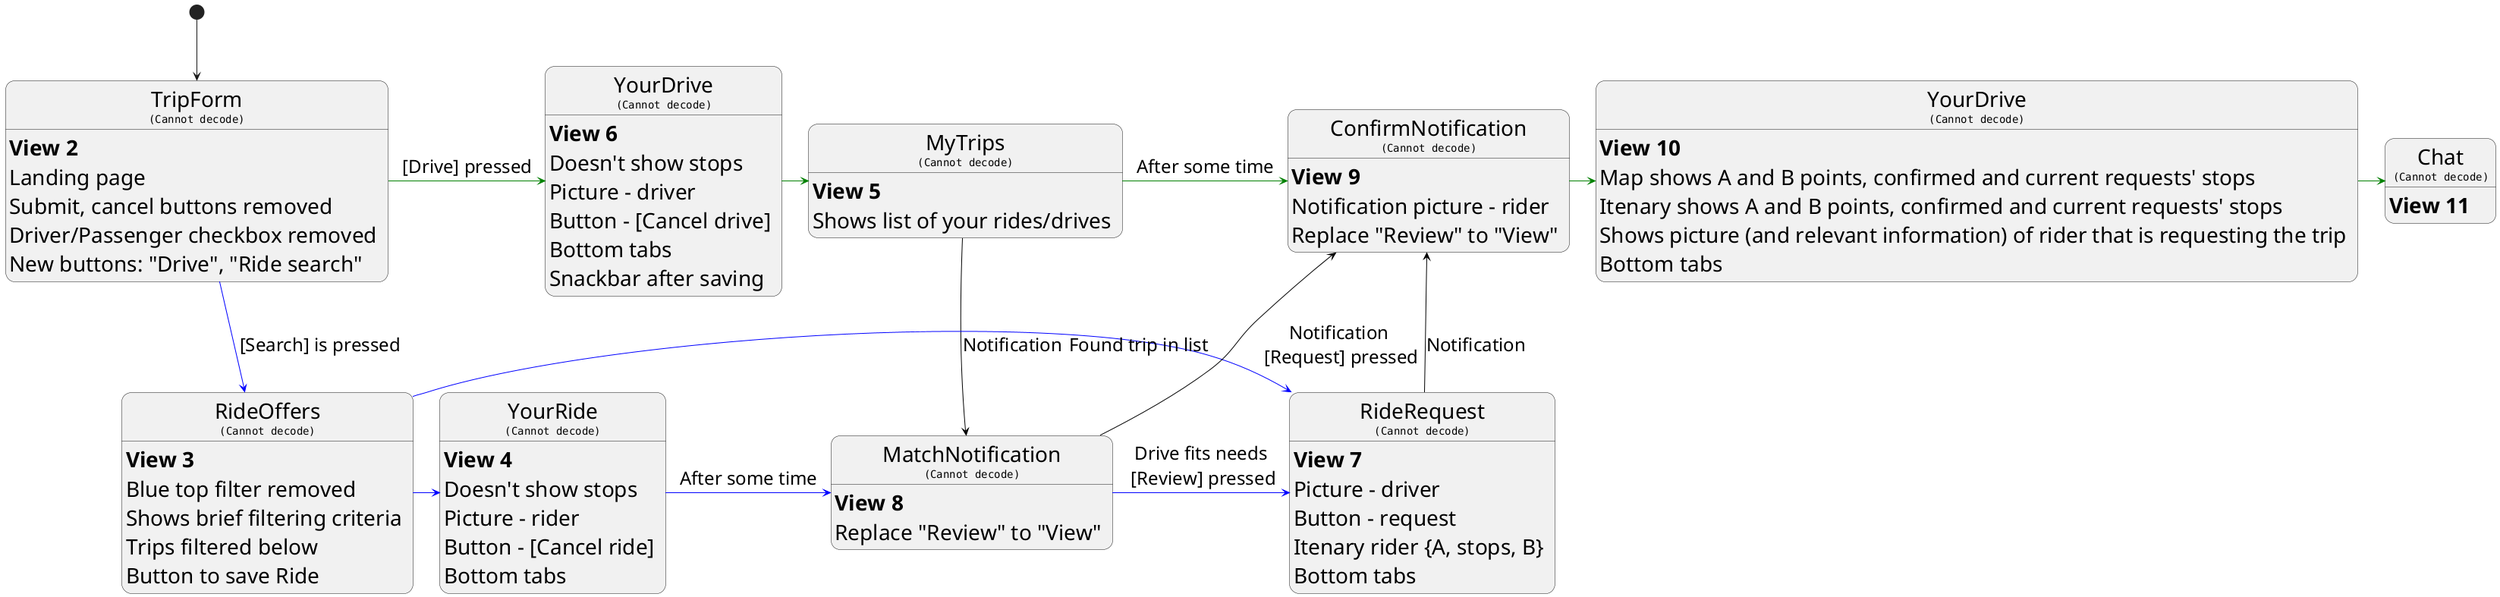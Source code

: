 @startuml

/'
 Rider - blue
 Driver - green
'/

skinparam state {
  FontSize 28
  AttributeFontSize 28
  ArrowFontSize 24
}

state "TripForm\n<img:TripForm.png>" as TripForm
TripForm: <b>View 2</b>
TripForm: Landing page
TripForm: Submit, cancel buttons removed
TripForm: Driver/Passenger checkbox removed
TripForm: New buttons: "Drive", "Ride search"

state "RideOffers\n<img:RideOffers.png>" as RideOffers
RideOffers: <b>View 3</b>
RideOffers: Blue top filter removed
RideOffers: Shows brief filtering criteria
RideOffers: Trips filtered below
RideOffers: Button to save Ride

state "YourRide\n<img:YourRide.png>" as YourRide
YourRide: <b>View 4</b>
YourRide: Doesn't show stops
YourRide: Picture - rider
YourRide: Button - [Cancel ride]
YourRide: Bottom tabs

state "MyTrips\n<img:Blank.png>" as MyTrips
MyTrips: <b>View 5</b>
MyTrips: Shows list of your rides/drives

state "YourDrive\n<img:YourDrive.png>" as YourDrive
YourDrive: <b>View 6</b>
YourDrive: Doesn't show stops
YourDrive: Picture - driver
YourDrive: Button - [Cancel drive]
YourDrive: Bottom tabs
YourDrive: Snackbar after saving

state "RideRequest\n<img:RideRequest.png>" as RideRequest
RideRequest: <b>View 7</b>
RideRequest: Picture - driver
RideRequest: Button - request
RideRequest: Itenary rider {A, stops, B}
RideRequest: Bottom tabs

state "MatchNotification\n<img:MatchNotification.png>" as MatchNotification
MatchNotification: <b>View 8</b>
MatchNotification: Replace "Review" to "View"

state "ConfirmNotification\n<img:ConfirmNotification.png>" as ConfirmNotification
ConfirmNotification: <b>View 9</b>
ConfirmNotification: Notification picture - rider
ConfirmNotification: Replace "Review" to "View"

state "YourDrive\n<img:DriveConfirm.png>" as DriveConfirm
DriveConfirm: <b>View 10</b>
DriveConfirm: Map shows A and B points, confirmed and current requests' stops
DriveConfirm: Itenary shows A and B points, confirmed and current requests' stops
DriveConfirm: Shows picture (and relevant information) of rider that is requesting the trip
DriveConfirm: Bottom tabs

state "Chat\n<img:Chat.png>" as Chat
Chat: <b>View 11</b>

[*] --> TripForm
TripForm -[#blue]-> RideOffers: [Search] is pressed
RideOffers -[#blue]> YourRide
YourRide -[#blue]> MatchNotification: After some time

TripForm -[#green]> YourDrive: [Drive] pressed
YourDrive -[#green]> MyTrips
MyTrips -[#black]-> MatchNotification: Notification
MyTrips -[#green]> ConfirmNotification: After some time

RideOffers -[#blue]> RideRequest: Found trip in list
MatchNotification -[#blue]> RideRequest: Drive fits needs\n [Review] pressed
MatchNotification -[#black]up-> ConfirmNotification: Notification\n [Request] pressed

RideRequest -up[#black]-> ConfirmNotification: Notification
ConfirmNotification -[#green]> DriveConfirm
DriveConfirm -[#green]> Chat


@enduml
